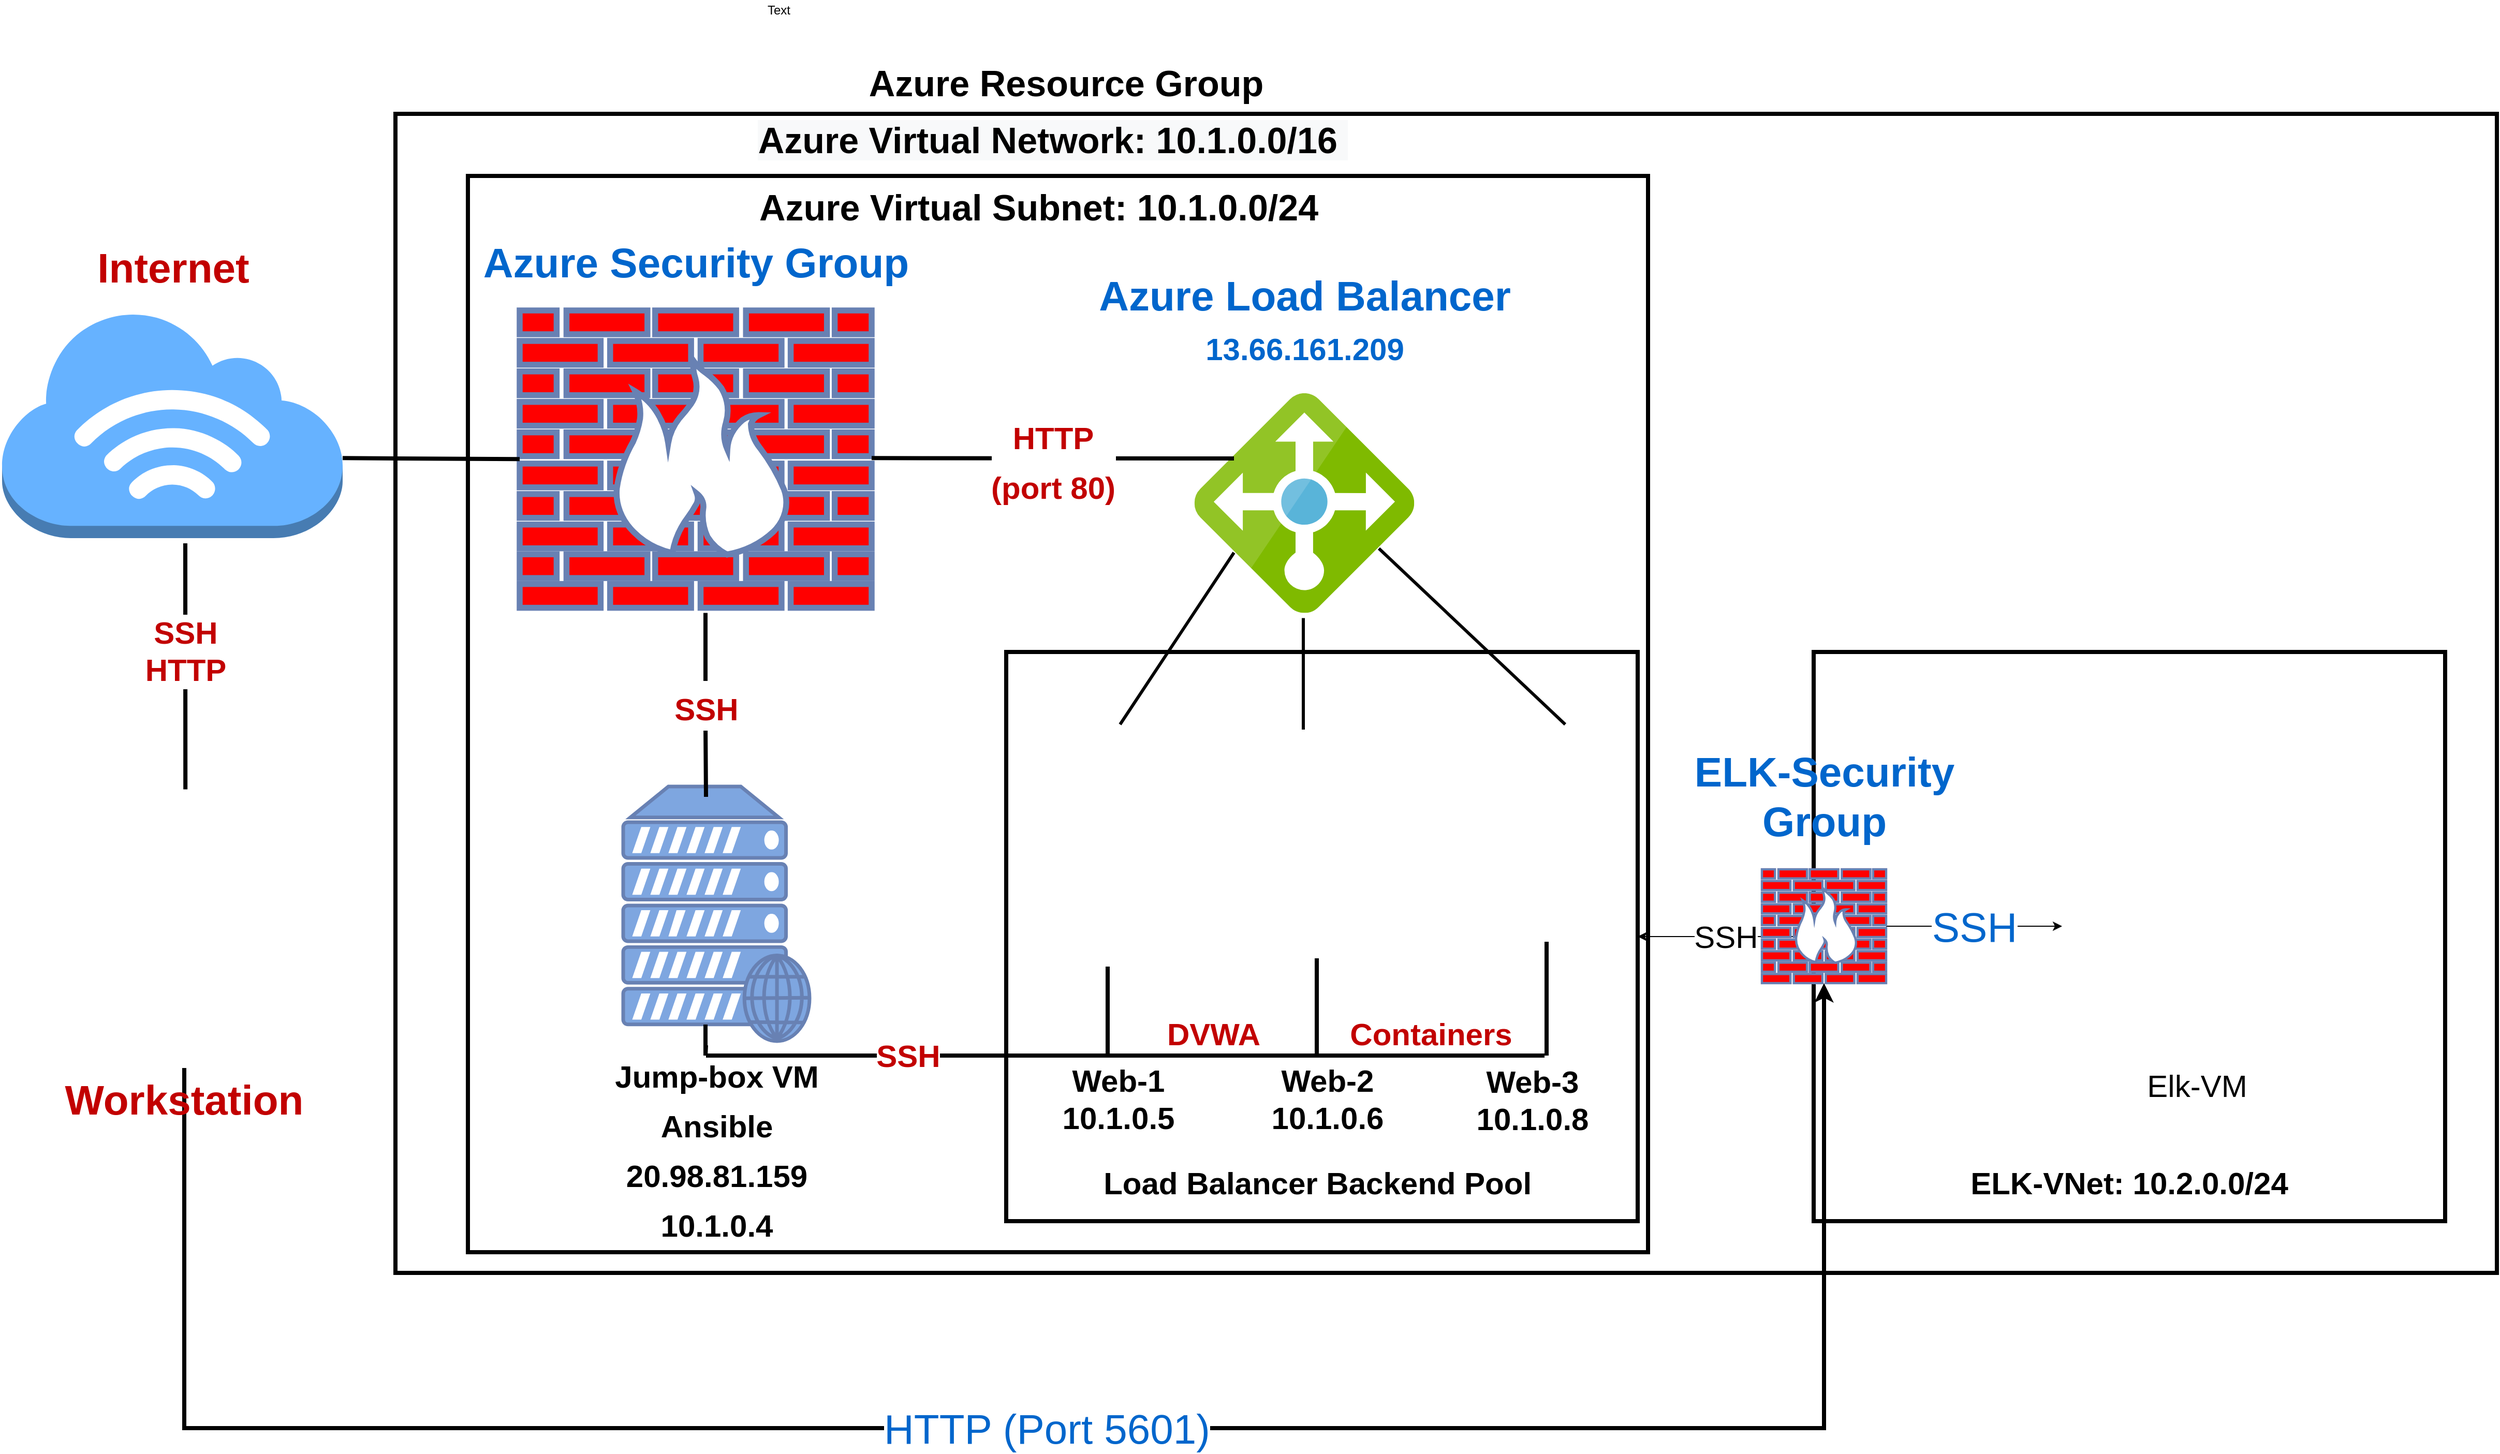 <mxfile version="14.8.0" type="device"><diagram id="xtFIW3txGeKMBSdgOi2S" name="Page-1"><mxGraphModel dx="3128" dy="2944" grid="1" gridSize="10" guides="1" tooltips="1" connect="1" arrows="1" fold="1" page="1" pageScale="1" pageWidth="1920" pageHeight="1200" math="0" shadow="0"><root><mxCell id="0"/><mxCell id="1" parent="0"/><mxCell id="R1ti97lbnLPuGBNNqe9r-85" value="" style="rounded=0;whiteSpace=wrap;html=1;labelBackgroundColor=none;sketch=0;fontFamily=Helvetica;fontSize=30;fontColor=#000000;strokeWidth=4;gradientColor=none;fillColor=none;align=center;spacingBottom=999;spacingTop=0;" parent="1" vertex="1"><mxGeometry x="440" y="60" width="2030" height="1120" as="geometry"/></mxCell><mxCell id="B9nS4hvHKJbXEcfAFJC3-1" value="&lt;b&gt;ELK-VNet: 10.2.0.0/24&lt;/b&gt;" style="rounded=0;whiteSpace=wrap;html=1;labelBackgroundColor=none;sketch=0;fontFamily=Helvetica;fontSize=30;fontColor=#000000;strokeWidth=4;gradientColor=none;fillColor=none;align=center;spacingBottom=0;spacingTop=475;" vertex="1" parent="1"><mxGeometry x="1810" y="580" width="610" height="550" as="geometry"/></mxCell><mxCell id="R1ti97lbnLPuGBNNqe9r-84" value="&lt;font style=&quot;font-size: 35px&quot;&gt;&lt;b&gt;Azure Virtual Network: 10.1.0.0/16&amp;nbsp;&lt;/b&gt;&lt;/font&gt;" style="rounded=0;whiteSpace=wrap;html=1;labelBackgroundColor=none;sketch=0;fontFamily=Helvetica;fontSize=30;fontColor=#000000;strokeWidth=4;gradientColor=none;fillColor=none;align=center;spacingBottom=975;spacingTop=0;" parent="1" vertex="1"><mxGeometry x="510" y="120" width="1140" height="1040" as="geometry"/></mxCell><mxCell id="R1ti97lbnLPuGBNNqe9r-8" value="" style="edgeStyle=orthogonalEdgeStyle;rounded=0;orthogonalLoop=1;jettySize=auto;html=1;" parent="1" edge="1"><mxGeometry relative="1" as="geometry"><mxPoint x="610" y="86" as="targetPoint"/></mxGeometry></mxCell><mxCell id="R1ti97lbnLPuGBNNqe9r-54" value="" style="edgeStyle=orthogonalEdgeStyle;rounded=0;orthogonalLoop=1;jettySize=auto;html=1;fontColor=#C20000;endArrow=none;endFill=0;strokeWidth=3;" parent="1" edge="1"><mxGeometry relative="1" as="geometry"><mxPoint x="1317" y="547.3" as="sourcePoint"/><mxPoint x="1317" y="655" as="targetPoint"/></mxGeometry></mxCell><mxCell id="R1ti97lbnLPuGBNNqe9r-14" value="&lt;b&gt;Azure Load Balancer&lt;/b&gt;&lt;br&gt;&lt;font style=&quot;font-size: 30px&quot;&gt;&lt;b&gt;13.66.161.209&lt;/b&gt;&lt;/font&gt;" style="aspect=fixed;html=1;points=[];align=center;image;fontSize=40;image=img/lib/mscae/Load_Balancer_feature.svg;fontColor=#0066CC;labelPosition=center;verticalLabelPosition=top;verticalAlign=bottom;spacingBottom=20;" parent="1" vertex="1"><mxGeometry x="1211.85" y="330" width="212.3" height="212.3" as="geometry"/></mxCell><mxCell id="R1ti97lbnLPuGBNNqe9r-21" value="Text" style="text;html=1;align=center;verticalAlign=middle;resizable=0;points=[];autosize=1;strokeColor=none;" parent="1" vertex="1"><mxGeometry x="790" y="-50" width="40" height="20" as="geometry"/></mxCell><mxCell id="R1ti97lbnLPuGBNNqe9r-44" value="&lt;b style=&quot;font-size: 30px&quot;&gt;&lt;font color=&quot;#000000&quot;&gt;&lt;span style=&quot;font-size: 30px&quot;&gt;Jump-box VM&lt;/span&gt;&lt;br&gt;&lt;span style=&quot;font-size: 30px&quot;&gt;Ansible&lt;br&gt;20.98.81.159&lt;br&gt;&lt;/span&gt;&lt;/font&gt;&lt;/b&gt;&lt;b style=&quot;font-size: 30px&quot;&gt;&lt;font color=&quot;#000000&quot;&gt;10.1.0.4&lt;/font&gt;&lt;br&gt;&lt;/b&gt;" style="fontColor=#0066CC;verticalAlign=top;verticalLabelPosition=bottom;labelPosition=center;align=center;html=1;outlineConnect=0;strokeColor=#6881B3;gradientColor=none;gradientDirection=north;strokeWidth=2;shape=mxgraph.networks.web_server;labelBackgroundColor=none;fillColor=#7EA6E0;fontSize=40;spacingBottom=20;" parent="1" vertex="1"><mxGeometry x="660" y="710" width="180" height="246" as="geometry"/></mxCell><mxCell id="R1ti97lbnLPuGBNNqe9r-45" value="&lt;font style=&quot;font-size: 30px&quot; color=&quot;#000000&quot;&gt;&lt;b&gt;Web-1&lt;br&gt;10.1.0.5&lt;br&gt;&lt;/b&gt;&lt;/font&gt;" style="shape=image;html=1;verticalAlign=top;verticalLabelPosition=bottom;labelBackgroundColor=#ffffff;imageAspect=0;aspect=fixed;image=https://cdn2.iconfinder.com/data/icons/whcompare-isometric-web-hosting-servers/50/value-server-128.png;fontColor=#C20000;strokeWidth=4;fillColor=#7EA6E0;gradientColor=none;spacingTop=80;" parent="1" vertex="1"><mxGeometry x="1010" y="634" width="256" height="256" as="geometry"/></mxCell><mxCell id="R1ti97lbnLPuGBNNqe9r-47" value="&lt;b&gt;Web-2&lt;br&gt;10.1.0.6&lt;br&gt;&lt;/b&gt;" style="shape=image;html=1;verticalAlign=top;verticalLabelPosition=bottom;labelBackgroundColor=#ffffff;imageAspect=0;aspect=fixed;image=https://cdn2.iconfinder.com/data/icons/whcompare-isometric-web-hosting-servers/50/value-server-128.png;strokeWidth=4;fillColor=#7EA6E0;gradientColor=none;fontSize=30;spacingTop=80;" parent="1" vertex="1"><mxGeometry x="1211.85" y="634" width="256" height="256" as="geometry"/></mxCell><mxCell id="R1ti97lbnLPuGBNNqe9r-48" value="Web-3&lt;br&gt;10.1.0.8" style="shape=image;html=1;verticalAlign=top;verticalLabelPosition=bottom;labelBackgroundColor=#ffffff;imageAspect=0;aspect=fixed;image=https://cdn2.iconfinder.com/data/icons/whcompare-isometric-web-hosting-servers/50/value-server-128.png;strokeWidth=4;fillColor=#7EA6E0;gradientColor=none;fontSize=30;spacingTop=95;fontStyle=1" parent="1" vertex="1"><mxGeometry x="1410" y="620" width="256" height="256" as="geometry"/></mxCell><mxCell id="B9nS4hvHKJbXEcfAFJC3-8" value="HTTP (Port 5601)" style="edgeStyle=orthogonalEdgeStyle;rounded=0;orthogonalLoop=1;jettySize=auto;html=1;entryX=0.5;entryY=1;entryDx=0;entryDy=0;entryPerimeter=0;fontSize=40;fontColor=#0066CC;strokeWidth=4;" edge="1" parent="1" source="R1ti97lbnLPuGBNNqe9r-50" target="B9nS4hvHKJbXEcfAFJC3-5"><mxGeometry relative="1" as="geometry"><Array as="points"><mxPoint x="236" y="1330"/><mxPoint x="1820" y="1330"/></Array></mxGeometry></mxCell><mxCell id="R1ti97lbnLPuGBNNqe9r-50" value="&lt;font style=&quot;font-size: 40px&quot;&gt;&lt;b&gt;Workstation&lt;/b&gt;&lt;/font&gt;" style="shape=image;html=1;verticalAlign=top;verticalLabelPosition=bottom;labelBackgroundColor=none;imageAspect=0;aspect=fixed;image=https://cdn0.iconfinder.com/data/icons/IsoIcons_Workspace/128/Workstation_by_Artdesigner.png;fontColor=#C20000;strokeWidth=4;fillColor=#7EA6E0;gradientColor=none;fontSize=20;labelBorderColor=none;whiteSpace=wrap;" parent="1" vertex="1"><mxGeometry x="70" y="650" width="332" height="332" as="geometry"/></mxCell><mxCell id="R1ti97lbnLPuGBNNqe9r-53" value="&lt;b&gt;Azure Security Group&lt;/b&gt;" style="fontColor=#0066CC;verticalAlign=bottom;verticalLabelPosition=top;labelPosition=center;align=center;html=1;outlineConnect=0;strokeColor=#6881B3;gradientColor=none;gradientDirection=north;strokeWidth=2;shape=mxgraph.networks.firewall;labelBackgroundColor=none;fillColor=#FF0000;fontSize=40;spacingBottom=20;" parent="1" vertex="1"><mxGeometry x="560" y="250" width="340" height="287.3" as="geometry"/></mxCell><mxCell id="R1ti97lbnLPuGBNNqe9r-56" value="" style="endArrow=none;html=1;fontColor=#C20000;strokeWidth=3;" parent="1" edge="1"><mxGeometry width="50" height="50" relative="1" as="geometry"><mxPoint x="1140" y="650" as="sourcePoint"/><mxPoint x="1250" y="484" as="targetPoint"/></mxGeometry></mxCell><mxCell id="R1ti97lbnLPuGBNNqe9r-57" value="" style="endArrow=none;html=1;fontColor=#C20000;strokeWidth=3;" parent="1" edge="1"><mxGeometry width="50" height="50" relative="1" as="geometry"><mxPoint x="1570" y="650" as="sourcePoint"/><mxPoint x="1390" y="480" as="targetPoint"/></mxGeometry></mxCell><mxCell id="R1ti97lbnLPuGBNNqe9r-59" value="&lt;b&gt;&lt;font style=&quot;font-size: 30px&quot;&gt;SSH&lt;/font&gt;&lt;/b&gt;" style="edgeStyle=orthogonalEdgeStyle;rounded=0;orthogonalLoop=1;jettySize=auto;html=1;endArrow=none;endFill=0;strokeWidth=4;exitX=0.5;exitY=1;exitDx=0;exitDy=0;exitPerimeter=0;fontSize=40;fontColor=#C20000;" parent="1" edge="1"><mxGeometry relative="1" as="geometry"><mxPoint x="739.5" y="542.3" as="sourcePoint"/><mxPoint x="740" y="720" as="targetPoint"/><Array as="points"><mxPoint x="740" y="650"/><mxPoint x="740" y="650"/></Array></mxGeometry></mxCell><mxCell id="R1ti97lbnLPuGBNNqe9r-61" value="&lt;font style=&quot;font-size: 40px&quot;&gt;Internet&lt;/font&gt;" style="outlineConnect=0;dashed=0;verticalLabelPosition=top;verticalAlign=bottom;align=center;html=1;shape=mxgraph.aws3.internet_3;gradientColor=none;labelBackgroundColor=none;strokeWidth=4;fillColor=#66B2FF;labelPosition=center;fontColor=#C20000;fontFamily=Helvetica;fontStyle=1;spacingBottom=15;" parent="1" vertex="1"><mxGeometry x="60" y="250" width="329" height="220" as="geometry"/></mxCell><mxCell id="R1ti97lbnLPuGBNNqe9r-64" value="&lt;b&gt;SSH&lt;br&gt;HTTP&lt;/b&gt;" style="edgeStyle=orthogonalEdgeStyle;rounded=0;orthogonalLoop=1;jettySize=auto;html=1;fontColor=#C20000;endArrow=none;endFill=0;strokeWidth=4;exitX=0.5;exitY=1;exitDx=0;exitDy=0;exitPerimeter=0;fontSize=30;" parent="1" edge="1"><mxGeometry relative="1" as="geometry"><mxPoint x="237" y="505" as="sourcePoint"/><mxPoint x="237.1" y="712.7" as="targetPoint"/><Array as="points"><mxPoint x="237" y="475"/><mxPoint x="237" y="475"/></Array></mxGeometry></mxCell><mxCell id="R1ti97lbnLPuGBNNqe9r-70" value="" style="edgeStyle=orthogonalEdgeStyle;rounded=0;orthogonalLoop=1;jettySize=auto;html=1;fontColor=#C20000;endArrow=none;endFill=0;strokeWidth=4;exitX=0.5;exitY=1;exitDx=0;exitDy=0;exitPerimeter=0;" parent="1" edge="1"><mxGeometry relative="1" as="geometry"><mxPoint x="739.5" y="940.0" as="sourcePoint"/><mxPoint x="740" y="960" as="targetPoint"/><Array as="points"><mxPoint x="740" y="970"/><mxPoint x="740" y="970"/></Array></mxGeometry></mxCell><mxCell id="R1ti97lbnLPuGBNNqe9r-71" value="SSH" style="endArrow=none;html=1;fontFamily=Helvetica;fontSize=30;fontColor=#C20000;strokeWidth=4;fontStyle=1" parent="1" edge="1"><mxGeometry width="50" height="50" relative="1" as="geometry"><mxPoint x="740" y="970" as="sourcePoint"/><mxPoint x="1130" y="970" as="targetPoint"/></mxGeometry></mxCell><mxCell id="R1ti97lbnLPuGBNNqe9r-72" value="" style="edgeStyle=orthogonalEdgeStyle;rounded=0;orthogonalLoop=1;jettySize=auto;html=1;fontColor=#C20000;endArrow=none;endFill=0;strokeWidth=4;" parent="1" edge="1"><mxGeometry relative="1" as="geometry"><mxPoint x="1552" y="860" as="sourcePoint"/><mxPoint x="1552" y="970" as="targetPoint"/><Array as="points"><mxPoint x="1552" y="876"/></Array></mxGeometry></mxCell><mxCell id="R1ti97lbnLPuGBNNqe9r-73" value="" style="edgeStyle=orthogonalEdgeStyle;rounded=0;orthogonalLoop=1;jettySize=auto;html=1;fontColor=#C20000;endArrow=none;endFill=0;strokeWidth=4;" parent="1" edge="1"><mxGeometry relative="1" as="geometry"><mxPoint x="1330" y="890" as="sourcePoint"/><mxPoint x="1330" y="970" as="targetPoint"/><Array as="points"><mxPoint x="1330" y="876"/></Array></mxGeometry></mxCell><mxCell id="R1ti97lbnLPuGBNNqe9r-74" value="" style="edgeStyle=orthogonalEdgeStyle;rounded=0;orthogonalLoop=1;jettySize=auto;html=1;fontColor=#C20000;endArrow=none;endFill=0;strokeWidth=4;" parent="1" edge="1"><mxGeometry relative="1" as="geometry"><mxPoint x="1128" y="898" as="sourcePoint"/><mxPoint x="1128" y="970" as="targetPoint"/><Array as="points"><mxPoint x="1128" y="884"/></Array></mxGeometry></mxCell><mxCell id="R1ti97lbnLPuGBNNqe9r-75" value="" style="endArrow=none;html=1;fontFamily=Helvetica;fontSize=40;fontColor=#C20000;strokeWidth=4;entryX=0;entryY=0.5;entryDx=0;entryDy=0;entryPerimeter=0;" parent="1" target="R1ti97lbnLPuGBNNqe9r-53" edge="1"><mxGeometry width="50" height="50" relative="1" as="geometry"><mxPoint x="389" y="392.65" as="sourcePoint"/><mxPoint x="1199" y="392.65" as="targetPoint"/></mxGeometry></mxCell><mxCell id="R1ti97lbnLPuGBNNqe9r-76" value="&lt;font style=&quot;font-size: 30px&quot;&gt;&lt;b&gt;HTTP &lt;br&gt;(port 80)&lt;/b&gt;&lt;/font&gt;" style="endArrow=none;html=1;fontFamily=Helvetica;fontSize=40;fontColor=#C20000;strokeWidth=4;" parent="1" edge="1"><mxGeometry width="50" height="50" relative="1" as="geometry"><mxPoint x="900" y="392.65" as="sourcePoint"/><mxPoint x="1250" y="393" as="targetPoint"/></mxGeometry></mxCell><mxCell id="R1ti97lbnLPuGBNNqe9r-78" value="DVWA" style="endArrow=none;html=1;fontFamily=Helvetica;fontSize=30;fontColor=#C20000;strokeWidth=4;fontStyle=1;verticalAlign=bottom;" parent="1" edge="1"><mxGeometry width="50" height="50" relative="1" as="geometry"><mxPoint x="1130" y="970" as="sourcePoint"/><mxPoint x="1330" y="970" as="targetPoint"/></mxGeometry></mxCell><mxCell id="R1ti97lbnLPuGBNNqe9r-79" value="Containers" style="endArrow=none;html=1;fontFamily=Helvetica;fontSize=30;fontColor=#C20000;strokeWidth=4;fontStyle=1;verticalAlign=bottom;" parent="1" edge="1"><mxGeometry width="50" height="50" relative="1" as="geometry"><mxPoint x="1330" y="970" as="sourcePoint"/><mxPoint x="1550" y="970" as="targetPoint"/></mxGeometry></mxCell><mxCell id="R1ti97lbnLPuGBNNqe9r-83" value="&lt;b&gt;Load Balancer Backend Pool&amp;nbsp;&lt;/b&gt;" style="rounded=0;whiteSpace=wrap;html=1;labelBackgroundColor=none;sketch=0;fontFamily=Helvetica;fontSize=30;fontColor=#000000;strokeWidth=4;gradientColor=none;fillColor=none;align=center;spacingBottom=0;spacingTop=475;" parent="1" vertex="1"><mxGeometry x="1030" y="580" width="610" height="550" as="geometry"/></mxCell><mxCell id="R1ti97lbnLPuGBNNqe9r-86" value="&lt;b style=&quot;font-size: 35px;&quot;&gt;Azure Resource Group&lt;/b&gt;" style="text;html=1;strokeColor=none;fillColor=none;align=center;verticalAlign=middle;whiteSpace=wrap;rounded=0;labelBackgroundColor=none;sketch=0;fontFamily=Helvetica;fontSize=35;fontColor=#000000;" parent="1" vertex="1"><mxGeometry x="853" y="20" width="470" height="20" as="geometry"/></mxCell><mxCell id="R1ti97lbnLPuGBNNqe9r-87" value="&#10;&#10;&lt;b style=&quot;color: rgb(0, 0, 0); font-family: helvetica; font-size: 35px; font-style: normal; letter-spacing: normal; text-align: center; text-indent: 0px; text-transform: none; word-spacing: 0px; background-color: rgb(248, 249, 250);&quot;&gt;Azure Virtual Network: 10.1.0.0/16&amp;nbsp;&lt;/b&gt;&#10;&#10;" style="text;html=1;strokeColor=none;fillColor=none;align=center;verticalAlign=middle;whiteSpace=wrap;rounded=0;labelBackgroundColor=none;sketch=0;fontFamily=Helvetica;fontSize=30;fontColor=#000000;" parent="1" vertex="1"><mxGeometry x="720" y="80" width="710" height="10" as="geometry"/></mxCell><mxCell id="R1ti97lbnLPuGBNNqe9r-88" value="&lt;b&gt;Azure Virtual Subnet: 10.1.0.0/24&amp;nbsp; &amp;nbsp; &amp;nbsp; &amp;nbsp; &amp;nbsp; &amp;nbsp;&lt;/b&gt;" style="text;html=1;strokeColor=none;fillColor=none;align=center;verticalAlign=middle;whiteSpace=wrap;rounded=0;labelBackgroundColor=#ffffff;sketch=0;fontFamily=Helvetica;fontSize=35;fontColor=#000000;" parent="1" vertex="1"><mxGeometry x="760" y="130" width="710" height="40" as="geometry"/></mxCell><mxCell id="B9nS4hvHKJbXEcfAFJC3-4" value="SSH" style="edgeStyle=orthogonalEdgeStyle;rounded=0;orthogonalLoop=1;jettySize=auto;html=1;exitX=0;exitY=0.5;exitDx=0;exitDy=0;entryX=1;entryY=0.5;entryDx=0;entryDy=0;fontSize=30;" edge="1" parent="1" source="B9nS4hvHKJbXEcfAFJC3-1" target="R1ti97lbnLPuGBNNqe9r-83"><mxGeometry relative="1" as="geometry"/></mxCell><mxCell id="B9nS4hvHKJbXEcfAFJC3-2" value="&lt;font style=&quot;font-size: 30px&quot;&gt;Elk-VM&lt;/font&gt;" style="shape=image;html=1;verticalAlign=top;verticalLabelPosition=bottom;labelBackgroundColor=#ffffff;imageAspect=0;aspect=fixed;image=https://cdn2.iconfinder.com/data/icons/whcompare-isometric-web-hosting-servers/50/value-server-128.png" vertex="1" parent="1"><mxGeometry x="2050" y="715" width="260" height="260" as="geometry"/></mxCell><mxCell id="B9nS4hvHKJbXEcfAFJC3-6" value="SSH" style="edgeStyle=orthogonalEdgeStyle;rounded=0;orthogonalLoop=1;jettySize=auto;html=1;entryX=0;entryY=0.5;entryDx=0;entryDy=0;fontSize=40;fontColor=#0066CC;" edge="1" parent="1" source="B9nS4hvHKJbXEcfAFJC3-5" target="B9nS4hvHKJbXEcfAFJC3-2"><mxGeometry relative="1" as="geometry"/></mxCell><mxCell id="B9nS4hvHKJbXEcfAFJC3-5" value="&lt;b&gt;ELK-Security&lt;br&gt;Group&lt;br&gt;&lt;/b&gt;" style="fontColor=#0066CC;verticalAlign=bottom;verticalLabelPosition=top;labelPosition=center;align=center;html=1;outlineConnect=0;strokeColor=#6881B3;gradientColor=none;gradientDirection=north;strokeWidth=2;shape=mxgraph.networks.firewall;labelBackgroundColor=none;fillColor=#FF0000;fontSize=40;spacingBottom=20;" vertex="1" parent="1"><mxGeometry x="1760" y="790" width="120" height="110" as="geometry"/></mxCell></root></mxGraphModel></diagram></mxfile>